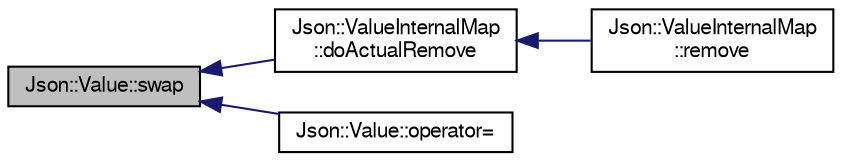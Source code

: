digraph "Json::Value::swap"
{
  edge [fontname="FreeSans",fontsize="10",labelfontname="FreeSans",labelfontsize="10"];
  node [fontname="FreeSans",fontsize="10",shape=record];
  rankdir="LR";
  Node1 [label="Json::Value::swap",height=0.2,width=0.4,color="black", fillcolor="grey75", style="filled" fontcolor="black"];
  Node1 -> Node2 [dir="back",color="midnightblue",fontsize="10",style="solid",fontname="FreeSans"];
  Node2 [label="Json::ValueInternalMap\l::doActualRemove",height=0.2,width=0.4,color="black", fillcolor="white", style="filled",URL="$class_json_1_1_value_internal_map.html#af297ce9542d365473cf162132b7978a1"];
  Node2 -> Node3 [dir="back",color="midnightblue",fontsize="10",style="solid",fontname="FreeSans"];
  Node3 [label="Json::ValueInternalMap\l::remove",height=0.2,width=0.4,color="black", fillcolor="white", style="filled",URL="$class_json_1_1_value_internal_map.html#aa7f5d3784f2ea54abfa9a6d8df45de5e"];
  Node1 -> Node4 [dir="back",color="midnightblue",fontsize="10",style="solid",fontname="FreeSans"];
  Node4 [label="Json::Value::operator=",height=0.2,width=0.4,color="black", fillcolor="white", style="filled",URL="$class_json_1_1_value.html#ade21ab9710b64fee954b5fcceb0d37dd"];
}
